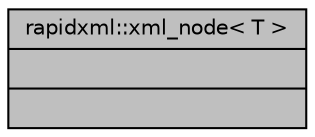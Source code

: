 digraph "rapidxml::xml_node&lt; T &gt;"
{
 // LATEX_PDF_SIZE
  edge [fontname="Helvetica",fontsize="10",labelfontname="Helvetica",labelfontsize="10"];
  node [fontname="Helvetica",fontsize="10",shape=record];
  Node1 [label="{rapidxml::xml_node\< T \>\n||}",height=0.2,width=0.4,color="black", fillcolor="grey75", style="filled", fontcolor="black",tooltip=" "];
}
